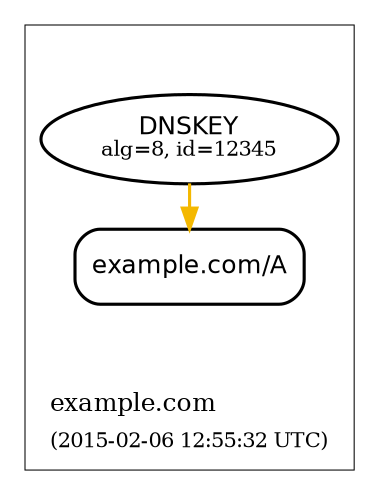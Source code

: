 digraph {
  graph [compound=true, rankdir=BT, ranksep=0.3];
	node [label="\N",
		penwidth=1.5
	];
	edge [penwidth=1.5];

  subgraph "cluster_example.com" {
		graph [label=<<TABLE BORDER="0"><TR><TD ALIGN="LEFT"><FONT POINT-SIZE="12">example.com</FONT></TD></TR><TR><TD ALIGN="LEFT"><FONT POINT-SIZE="10">(2015-02-06 12:55:32 UTC)</FONT></TD></TR></TABLE>>,
				labeljust=l,
				penwidth=0.5
		];
		"cluster_example.com_top" [shape=point, style=invis];
		"cluster_example.com_bottom" [shape=point, style=invis];
		"DNSKEY-0|example.com|8|12345"	 [color="#000000",
			fillcolor="#ffffff",
			label=<<FONT POINT-SIZE="12" FACE="Helvetica">DNSKEY</FONT><BR/><FONT POINT-SIZE="10">alg=8, id=12345</FONT>>,
			shape=ellipse,
			style=filled];
    "RRset-10|example.com|A" [color="#000000",
						fillcolor="#ffffff",
						label=<<FONT POINT-SIZE="12" FACE="Helvetica">example.com/A</FONT>>,
						shape=rectangle,
						style="rounded,filled"];
  }
	"cluster_example.com_bottom" -> "RRset-10|example.com|A" [style=invis];
	"RRset-10|example.com|A" -> "DNSKEY-0|example.com|8|12345" [dir=back,
		color="#f4b800",
		style="solid"];
	"DNSKEY-0|example.com|8|12345" -> "cluster_example.com_top" [style=invis];
}
